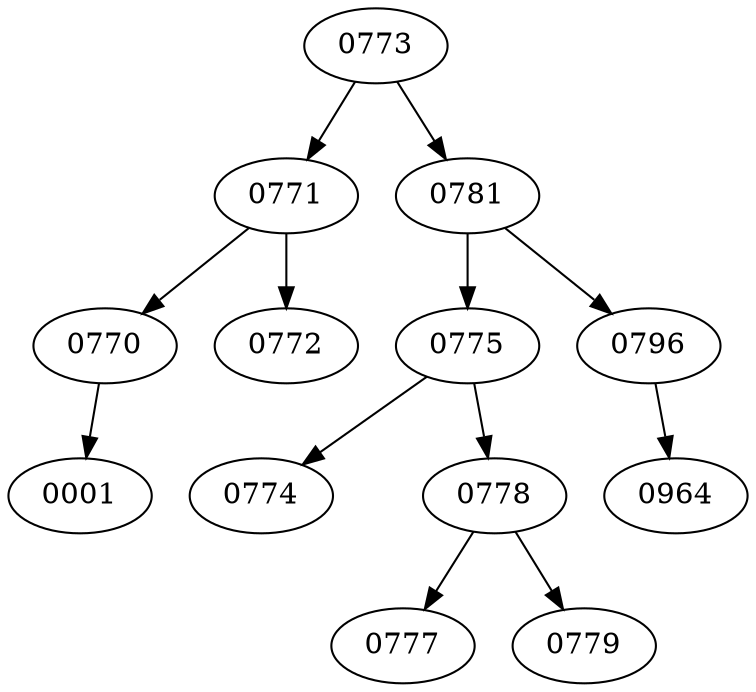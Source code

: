 digraph arbol{ "0773" ; x1 [label="",width=.1,style=invis];"0773" -> "0771" ; x2 [label="",width=.1,style=invis];"0771" -> "0770" ; x3 [label="",width=.1,style=invis];"0770" -> "0001" ;"0770" -> x3[style=invis]{rank=same"0001" -> x3 [style=invis]}; "0771" -> "0772" ;{rank=same"0770" -> "0772" [style=invis]}; "0773" -> "0781" ; x2 [label="",width=.1,style=invis];"0781" -> "0775" ; x3 [label="",width=.1,style=invis];"0775" -> "0774" ;"0775" -> "0778" ; x4 [label="",width=.1,style=invis];"0778" -> "0777" ;"0778" -> "0779" ;{rank=same"0777" -> "0779" [style=invis]}; {rank=same"0774" -> "0778" [style=invis]}; "0781" -> "0796" ; x3 [label="",width=.1,style=invis];"0796" -> x3[style=invis]; "0796" -> "0964" ;{rank=same x3 -> "0964" [style=invis]}; {rank=same"0775" -> "0796" [style=invis]}; {rank=same"0771" -> "0781" [style=invis]}; }